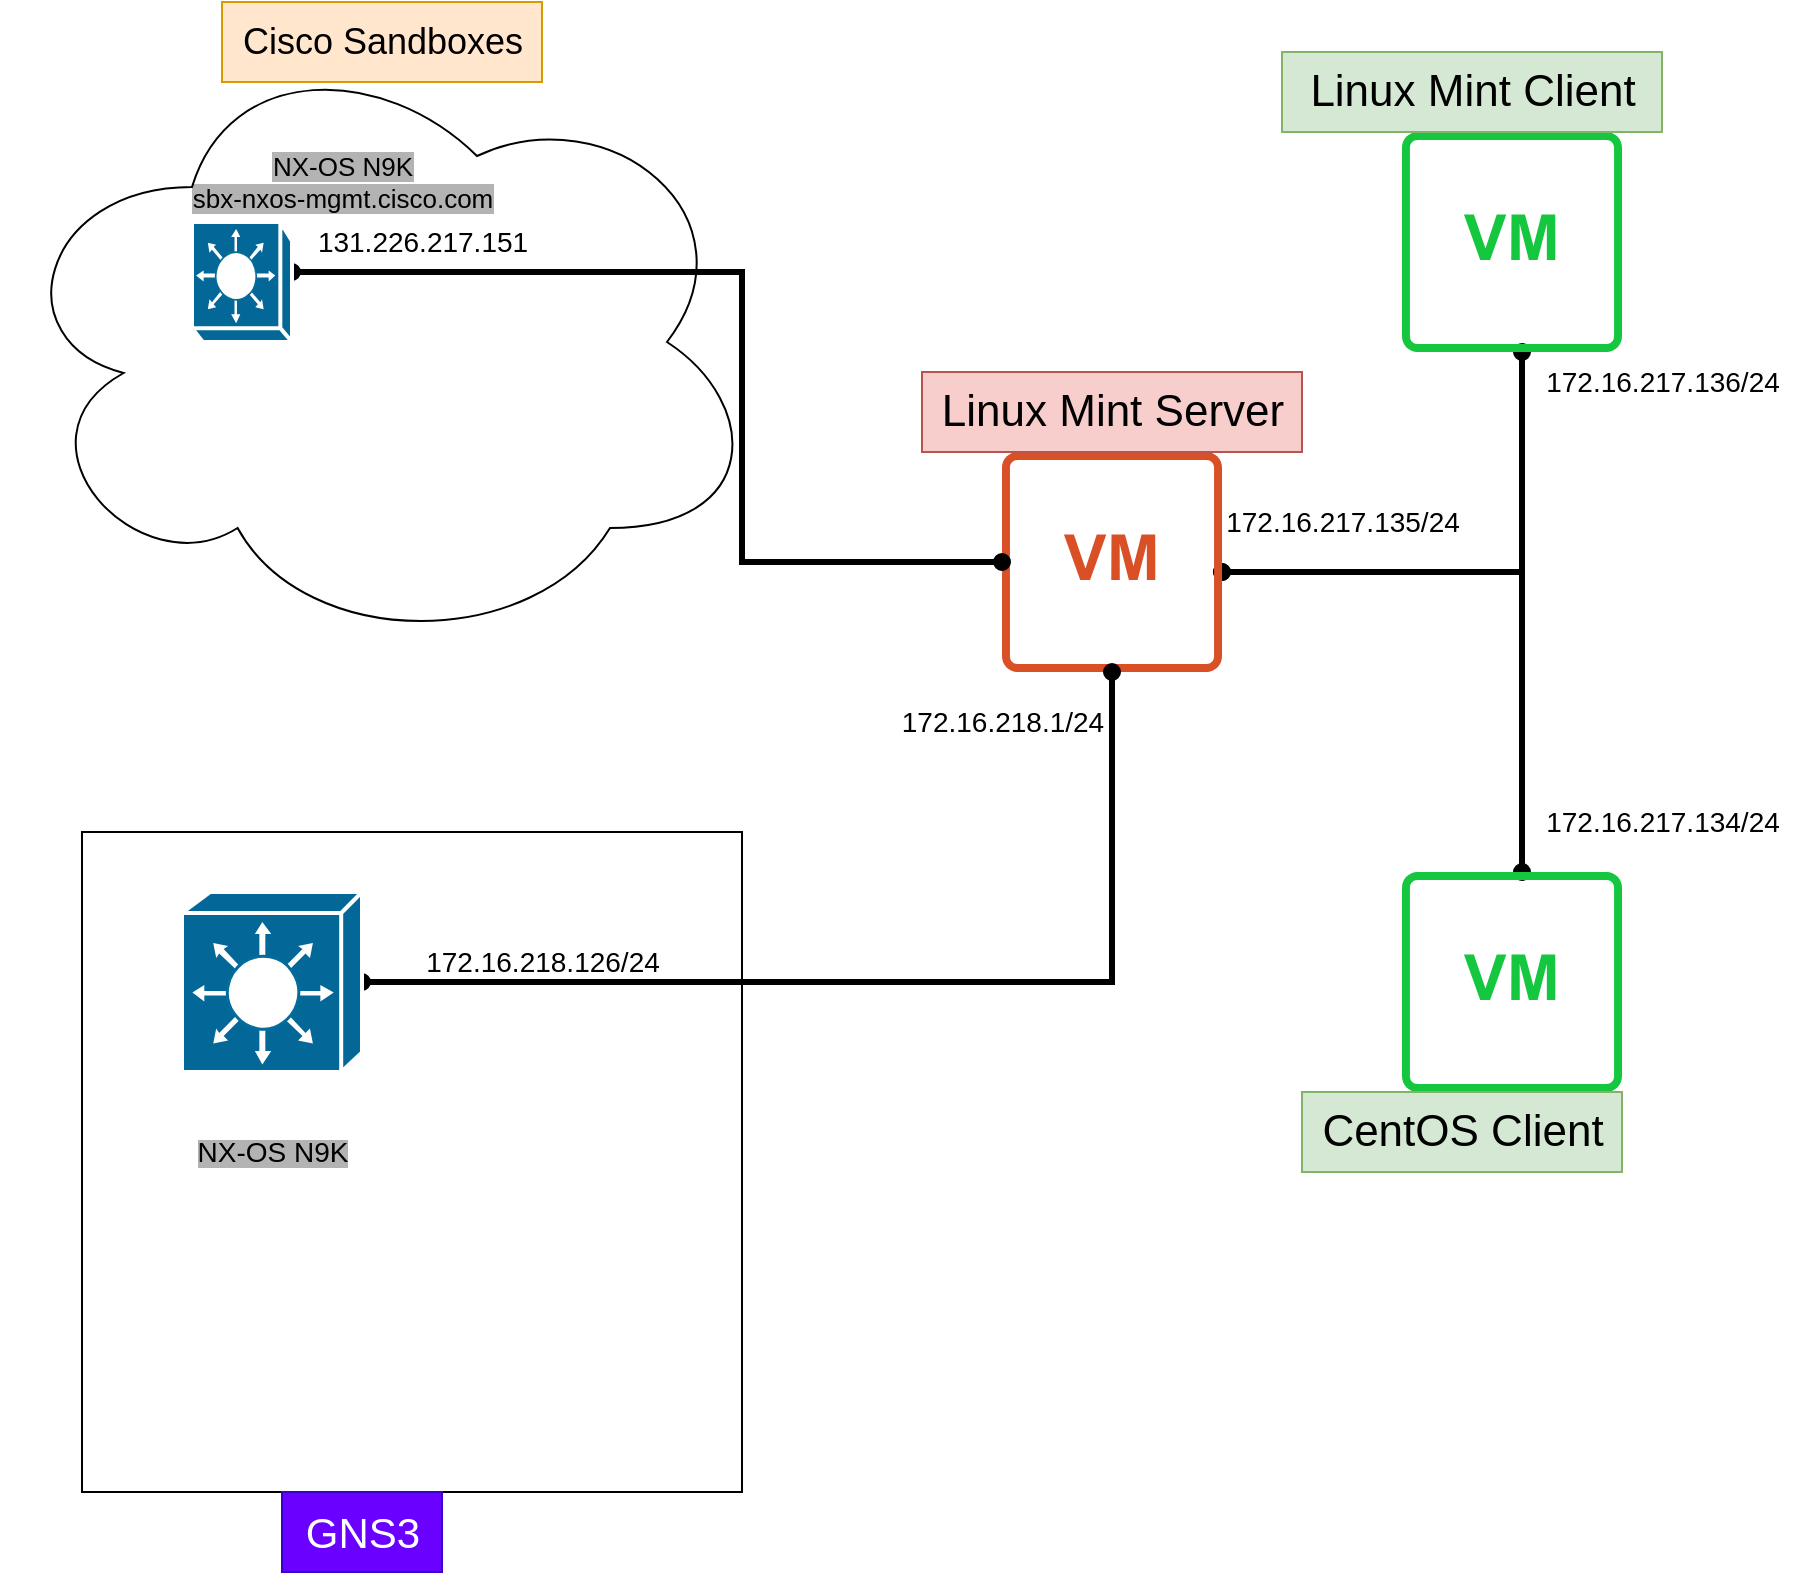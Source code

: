 <mxfile version="22.1.16" type="github">
  <diagram name="Page-1" id="c37626ed-c26b-45fb-9056-f9ebc6bb27b6">
    <mxGraphModel dx="2074" dy="1131" grid="1" gridSize="10" guides="1" tooltips="1" connect="1" arrows="1" fold="1" page="1" pageScale="1" pageWidth="1100" pageHeight="850" background="none" math="0" shadow="0">
      <root>
        <mxCell id="0" />
        <mxCell id="1" parent="0" />
        <mxCell id="5QUIOsg6C6gAUDgOOI8i-7" style="rounded=0;orthogonalLoop=1;jettySize=auto;html=1;fontSize=14;edgeStyle=orthogonalEdgeStyle;endArrow=oval;endFill=1;strokeWidth=3;startArrow=oval;startFill=1;" parent="1" source="5QUIOsg6C6gAUDgOOI8i-2" target="5QUIOsg6C6gAUDgOOI8i-3" edge="1">
          <mxGeometry relative="1" as="geometry">
            <Array as="points">
              <mxPoint x="810" y="300" />
            </Array>
          </mxGeometry>
        </mxCell>
        <mxCell id="5QUIOsg6C6gAUDgOOI8i-8" style="edgeStyle=orthogonalEdgeStyle;rounded=0;orthogonalLoop=1;jettySize=auto;html=1;endArrow=oval;endFill=1;strokeWidth=3;startArrow=oval;startFill=1;" parent="1" source="5QUIOsg6C6gAUDgOOI8i-2" target="5QUIOsg6C6gAUDgOOI8i-4" edge="1">
          <mxGeometry relative="1" as="geometry">
            <Array as="points">
              <mxPoint x="810" y="300" />
            </Array>
          </mxGeometry>
        </mxCell>
        <mxCell id="5QUIOsg6C6gAUDgOOI8i-2" value="" style="sketch=0;pointerEvents=1;shadow=0;dashed=0;html=1;strokeColor=none;fillColor=#D94F26;aspect=fixed;labelPosition=center;verticalLabelPosition=bottom;verticalAlign=top;align=center;outlineConnect=0;shape=mxgraph.vvd.virtual_machine;" parent="1" vertex="1">
          <mxGeometry x="550" y="240" width="110" height="110" as="geometry" />
        </mxCell>
        <mxCell id="5QUIOsg6C6gAUDgOOI8i-3" value="" style="sketch=0;pointerEvents=1;shadow=0;dashed=0;html=1;strokeColor=none;fillColor=#14C73F;aspect=fixed;labelPosition=center;verticalLabelPosition=bottom;verticalAlign=top;align=center;outlineConnect=0;shape=mxgraph.vvd.virtual_machine;gradientColor=none;fillStyle=auto;" parent="1" vertex="1">
          <mxGeometry x="750" y="80" width="110" height="110" as="geometry" />
        </mxCell>
        <mxCell id="5QUIOsg6C6gAUDgOOI8i-4" value="" style="sketch=0;pointerEvents=1;shadow=0;dashed=0;html=1;strokeColor=none;fillColor=#14C73F;aspect=fixed;labelPosition=center;verticalLabelPosition=bottom;verticalAlign=top;align=center;outlineConnect=0;shape=mxgraph.vvd.virtual_machine;" parent="1" vertex="1">
          <mxGeometry x="750" y="450" width="110" height="110" as="geometry" />
        </mxCell>
        <mxCell id="5QUIOsg6C6gAUDgOOI8i-5" value="Linux Mint Client" style="text;html=1;align=center;verticalAlign=middle;resizable=0;points=[];autosize=1;strokeColor=#82b366;fillColor=#d5e8d4;fontSize=22;" parent="1" vertex="1">
          <mxGeometry x="690" y="40" width="190" height="40" as="geometry" />
        </mxCell>
        <mxCell id="5QUIOsg6C6gAUDgOOI8i-6" value="CentOS Client" style="text;html=1;align=center;verticalAlign=middle;resizable=0;points=[];autosize=1;strokeColor=#82b366;fillColor=#d5e8d4;fontSize=22;" parent="1" vertex="1">
          <mxGeometry x="700" y="560" width="160" height="40" as="geometry" />
        </mxCell>
        <mxCell id="SKqrefdbE4jGRK-kVlry-1" value="&lt;font style=&quot;font-size: 14px;&quot;&gt;172.16.217.135/24&lt;/font&gt;" style="text;html=1;align=center;verticalAlign=middle;resizable=0;points=[];autosize=1;strokeColor=none;fillColor=none;strokeWidth=2;" parent="1" vertex="1">
          <mxGeometry x="650" y="260" width="140" height="30" as="geometry" />
        </mxCell>
        <mxCell id="SKqrefdbE4jGRK-kVlry-2" value="&lt;font style=&quot;font-size: 14px;&quot;&gt;172.16.217.136/24&lt;/font&gt;" style="text;html=1;align=center;verticalAlign=middle;resizable=0;points=[];autosize=1;strokeColor=none;fillColor=none;strokeWidth=2;" parent="1" vertex="1">
          <mxGeometry x="810" y="190" width="140" height="30" as="geometry" />
        </mxCell>
        <mxCell id="SKqrefdbE4jGRK-kVlry-3" value="&lt;font style=&quot;font-size: 14px;&quot;&gt;172.16.217.134/24&lt;/font&gt;" style="text;html=1;align=center;verticalAlign=middle;resizable=0;points=[];autosize=1;strokeColor=none;fillColor=none;strokeWidth=2;" parent="1" vertex="1">
          <mxGeometry x="810" y="410" width="140" height="30" as="geometry" />
        </mxCell>
        <mxCell id="SKqrefdbE4jGRK-kVlry-4" value="&lt;font style=&quot;font-size: 22px;&quot;&gt;Linux Mint Server&lt;br&gt;&lt;/font&gt;" style="text;html=1;align=center;verticalAlign=middle;resizable=0;points=[];autosize=1;strokeColor=#b85450;fillColor=#f8cecc;" parent="1" vertex="1">
          <mxGeometry x="510" y="200" width="190" height="40" as="geometry" />
        </mxCell>
        <mxCell id="SKqrefdbE4jGRK-kVlry-8" style="edgeStyle=orthogonalEdgeStyle;rounded=0;orthogonalLoop=1;jettySize=auto;html=1;strokeWidth=3;startArrow=oval;startFill=1;endArrow=oval;endFill=1;" parent="1" source="SKqrefdbE4jGRK-kVlry-7" target="5QUIOsg6C6gAUDgOOI8i-2" edge="1">
          <mxGeometry relative="1" as="geometry" />
        </mxCell>
        <mxCell id="SKqrefdbE4jGRK-kVlry-7" value="" style="shape=mxgraph.cisco.switches.layer_3_switch;sketch=0;html=1;pointerEvents=1;dashed=0;fillColor=#036897;strokeColor=#ffffff;strokeWidth=2;verticalLabelPosition=bottom;verticalAlign=top;align=center;outlineConnect=0;" parent="1" vertex="1">
          <mxGeometry x="140" y="460" width="90" height="90" as="geometry" />
        </mxCell>
        <mxCell id="SKqrefdbE4jGRK-kVlry-9" value="&lt;font style=&quot;font-size: 14px;&quot;&gt;172.16.218.126/24&lt;/font&gt;" style="text;html=1;align=center;verticalAlign=middle;resizable=0;points=[];autosize=1;strokeColor=none;fillColor=none;" parent="1" vertex="1">
          <mxGeometry x="250" y="480" width="140" height="30" as="geometry" />
        </mxCell>
        <mxCell id="SKqrefdbE4jGRK-kVlry-10" value="&lt;font data-darkreader-inline-bgcolor=&quot;&quot; style=&quot;--darkreader-inline-bgcolor: #b7aa91; background-color: rgb(179, 179, 179);&quot;&gt;&lt;font style=&quot;font-size: 14px;&quot;&gt;NX-OS N9K&lt;/font&gt;&lt;br&gt;&lt;/font&gt;" style="text;html=1;align=center;verticalAlign=middle;resizable=0;points=[];autosize=1;strokeColor=none;fillColor=none;" parent="1" vertex="1">
          <mxGeometry x="135" y="575" width="100" height="30" as="geometry" />
        </mxCell>
        <mxCell id="SKqrefdbE4jGRK-kVlry-14" style="edgeStyle=orthogonalEdgeStyle;rounded=0;orthogonalLoop=1;jettySize=auto;html=1;strokeWidth=3;endArrow=oval;endFill=1;startArrow=oval;startFill=1;" parent="1" source="SKqrefdbE4jGRK-kVlry-11" target="5QUIOsg6C6gAUDgOOI8i-2" edge="1">
          <mxGeometry relative="1" as="geometry">
            <Array as="points">
              <mxPoint x="420" y="150" />
              <mxPoint x="420" y="295" />
            </Array>
          </mxGeometry>
        </mxCell>
        <mxCell id="SKqrefdbE4jGRK-kVlry-11" value="" style="shape=mxgraph.cisco.switches.layer_3_switch;sketch=0;html=1;pointerEvents=1;dashed=0;fillColor=#036897;strokeColor=#ffffff;strokeWidth=2;verticalLabelPosition=bottom;verticalAlign=top;align=center;outlineConnect=0;direction=south;" parent="1" vertex="1">
          <mxGeometry x="145" y="125" width="50" height="60" as="geometry" />
        </mxCell>
        <mxCell id="SKqrefdbE4jGRK-kVlry-12" value="&lt;font style=&quot;font-size: 14px;&quot;&gt;172.16.218.1/24&lt;/font&gt;" style="text;html=1;align=center;verticalAlign=middle;resizable=0;points=[];autosize=1;strokeColor=none;fillColor=none;" parent="1" vertex="1">
          <mxGeometry x="490" y="360" width="120" height="30" as="geometry" />
        </mxCell>
        <mxCell id="SKqrefdbE4jGRK-kVlry-13" value="&lt;font data-darkreader-inline-bgcolor=&quot;&quot; style=&quot;font-size: 13px; --darkreader-inline-bgcolor: #b7aa91; background-color: rgb(179, 179, 179);&quot;&gt;NX-OS N9K&lt;br&gt;sbx-nxos-mgmt.cisco.com&lt;br&gt;&lt;/font&gt;" style="text;html=1;align=center;verticalAlign=middle;resizable=0;points=[];autosize=1;strokeColor=none;fillColor=none;" parent="1" vertex="1">
          <mxGeometry x="135" y="85" width="170" height="40" as="geometry" />
        </mxCell>
        <mxCell id="SKqrefdbE4jGRK-kVlry-16" value="&lt;font style=&quot;font-size: 14px;&quot;&gt;131.226.217.151&lt;/font&gt;" style="text;html=1;align=center;verticalAlign=middle;resizable=0;points=[];autosize=1;strokeColor=none;fillColor=none;" parent="1" vertex="1">
          <mxGeometry x="195" y="120" width="130" height="30" as="geometry" />
        </mxCell>
        <mxCell id="uoScM_JRLTIt4xIplNKj-1" value="" style="ellipse;shape=cloud;whiteSpace=wrap;html=1;fillColor=none;" vertex="1" parent="1">
          <mxGeometry x="50" y="30" width="380" height="310" as="geometry" />
        </mxCell>
        <mxCell id="uoScM_JRLTIt4xIplNKj-2" value="&lt;font style=&quot;font-size: 18px;&quot;&gt;Cisco Sandboxes&lt;/font&gt;" style="text;html=1;align=center;verticalAlign=middle;resizable=0;points=[];autosize=1;strokeColor=#d79b00;fillColor=#ffe6cc;" vertex="1" parent="1">
          <mxGeometry x="160" y="15" width="160" height="40" as="geometry" />
        </mxCell>
        <mxCell id="uoScM_JRLTIt4xIplNKj-3" value="" style="whiteSpace=wrap;html=1;aspect=fixed;fillColor=none;" vertex="1" parent="1">
          <mxGeometry x="90" y="430" width="330" height="330" as="geometry" />
        </mxCell>
        <mxCell id="uoScM_JRLTIt4xIplNKj-4" value="&lt;font style=&quot;font-size: 21px;&quot;&gt;GNS3&lt;/font&gt;" style="text;html=1;align=center;verticalAlign=middle;resizable=0;points=[];autosize=1;strokeColor=#3700CC;fillColor=#6a00ff;fontColor=#ffffff;" vertex="1" parent="1">
          <mxGeometry x="190" y="760" width="80" height="40" as="geometry" />
        </mxCell>
      </root>
    </mxGraphModel>
  </diagram>
</mxfile>
